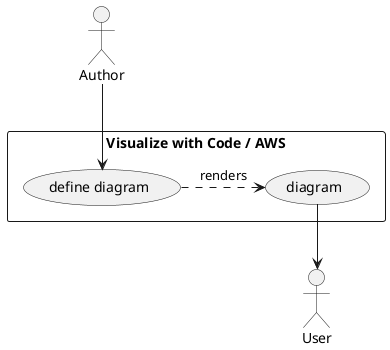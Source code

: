 @startuml
top to bottom direction
actor Author
actor User
rectangle "Visualize with Code / AWS" {
  Author --> (define diagram)
  (define diagram) .> (diagram) : renders
  (diagram) --> User
}
@enduml
